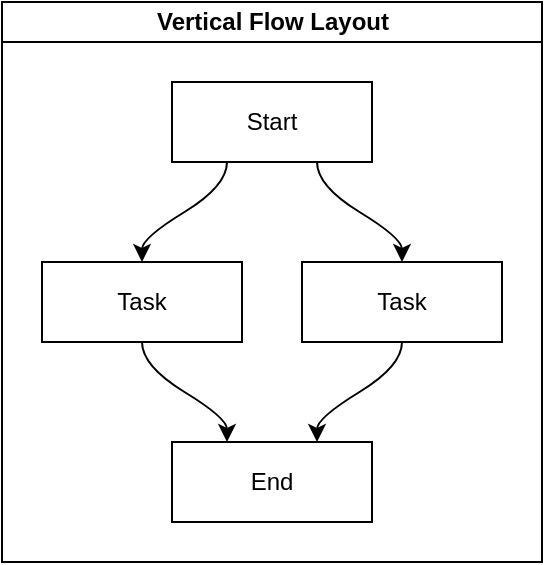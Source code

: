 <mxfile version="13.10.0" type="embed">
    <diagram id="l8b_hHe4fI1ASE6apOzC" name="第 1 页">
        <mxGraphModel dx="645" dy="680" grid="1" gridSize="10" guides="1" tooltips="1" connect="1" arrows="1" fold="1" page="1" pageScale="1" pageWidth="827" pageHeight="1169" math="0" shadow="0">
            <root>
                <mxCell id="0"/>
                <mxCell id="1" parent="0"/>
                <mxCell id="42" value="Vertical Flow Layout" style="swimlane;html=1;startSize=20;horizontal=1;childLayout=flowLayout;flowOrientation=north;resizable=0;interRankCellSpacing=50;containerType=tree;" vertex="1" parent="1">
                    <mxGeometry x="110" y="250" width="270" height="280" as="geometry">
                        <mxRectangle x="110" y="250" width="150" height="20" as="alternateBounds"/>
                    </mxGeometry>
                </mxCell>
                <mxCell id="43" value="Start" style="whiteSpace=wrap;html=1;" vertex="1" parent="42">
                    <mxGeometry x="85" y="40" width="100" height="40" as="geometry"/>
                </mxCell>
                <mxCell id="44" value="Task" style="whiteSpace=wrap;html=1;" vertex="1" parent="42">
                    <mxGeometry x="20" y="130" width="100" height="40" as="geometry"/>
                </mxCell>
                <mxCell id="45" value="" style="html=1;curved=1;noEdgeStyle=1;orthogonal=1;" edge="1" parent="42" source="43" target="44">
                    <mxGeometry relative="1" as="geometry">
                        <Array as="points">
                            <mxPoint x="112.5" y="92"/>
                            <mxPoint x="70" y="118"/>
                        </Array>
                    </mxGeometry>
                </mxCell>
                <mxCell id="46" value="Task" style="whiteSpace=wrap;html=1;" vertex="1" parent="42">
                    <mxGeometry x="150" y="130" width="100" height="40" as="geometry"/>
                </mxCell>
                <mxCell id="47" value="" style="html=1;curved=1;noEdgeStyle=1;orthogonal=1;" edge="1" parent="42" source="43" target="46">
                    <mxGeometry relative="1" as="geometry">
                        <Array as="points">
                            <mxPoint x="157.5" y="92"/>
                            <mxPoint x="200" y="118"/>
                        </Array>
                    </mxGeometry>
                </mxCell>
                <mxCell id="48" value="End" style="whiteSpace=wrap;html=1;" vertex="1" parent="42">
                    <mxGeometry x="85" y="220" width="100" height="40" as="geometry"/>
                </mxCell>
                <mxCell id="49" value="" style="html=1;curved=1;noEdgeStyle=1;orthogonal=1;" edge="1" parent="42" source="44" target="48">
                    <mxGeometry relative="1" as="geometry">
                        <Array as="points">
                            <mxPoint x="70" y="182"/>
                            <mxPoint x="112.5" y="208"/>
                        </Array>
                    </mxGeometry>
                </mxCell>
                <mxCell id="50" value="" style="html=1;curved=1;noEdgeStyle=1;orthogonal=1;" edge="1" parent="42" source="46" target="48">
                    <mxGeometry relative="1" as="geometry">
                        <Array as="points">
                            <mxPoint x="200" y="182"/>
                            <mxPoint x="157.5" y="208"/>
                        </Array>
                    </mxGeometry>
                </mxCell>
            </root>
        </mxGraphModel>
    </diagram>
</mxfile>